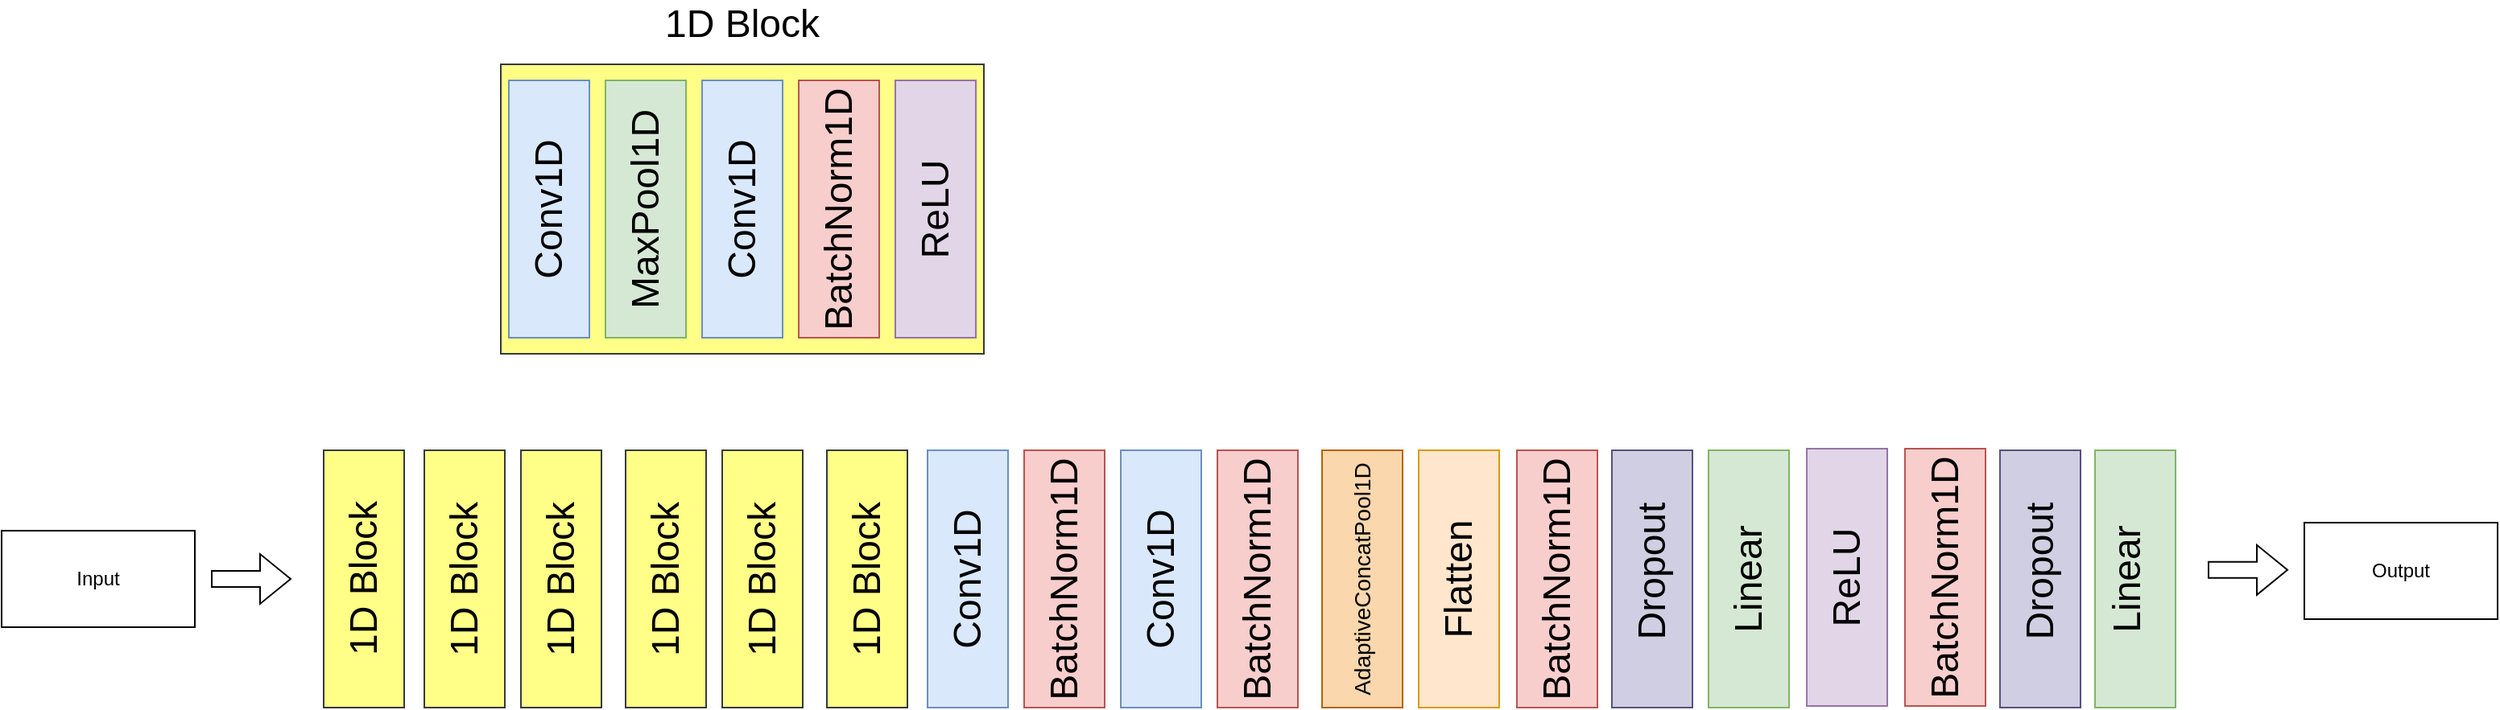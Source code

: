 <mxfile version="24.2.2" type="device">
  <diagram name="Page-1" id="osRGP6wKcZyhPvzCnX1U">
    <mxGraphModel dx="2537" dy="868" grid="1" gridSize="10" guides="1" tooltips="1" connect="1" arrows="1" fold="1" page="1" pageScale="1" pageWidth="850" pageHeight="1100" math="0" shadow="0">
      <root>
        <mxCell id="0" />
        <mxCell id="1" parent="0" />
        <mxCell id="YslABU1LW5GmAKorAFck-17" value="" style="rounded=0;whiteSpace=wrap;html=1;fillColor=#ffff88;strokeColor=#36393d;" vertex="1" parent="1">
          <mxGeometry x="160" y="70" width="300" height="180" as="geometry" />
        </mxCell>
        <mxCell id="YslABU1LW5GmAKorAFck-2" value="" style="rounded=0;whiteSpace=wrap;html=1;fillColor=#dae8fc;strokeColor=#6c8ebf;" vertex="1" parent="1">
          <mxGeometry x="165" y="80" width="50" height="160" as="geometry" />
        </mxCell>
        <mxCell id="YslABU1LW5GmAKorAFck-3" value="&lt;font style=&quot;font-size: 24px;&quot;&gt;Conv1D&lt;/font&gt;" style="text;html=1;align=center;verticalAlign=middle;whiteSpace=wrap;rounded=0;rotation=-90;" vertex="1" parent="1">
          <mxGeometry x="160" y="145" width="60" height="30" as="geometry" />
        </mxCell>
        <mxCell id="YslABU1LW5GmAKorAFck-11" value="" style="rounded=0;whiteSpace=wrap;html=1;fillColor=#d5e8d4;strokeColor=#82b366;" vertex="1" parent="1">
          <mxGeometry x="225" y="80" width="50" height="160" as="geometry" />
        </mxCell>
        <mxCell id="YslABU1LW5GmAKorAFck-4" value="&lt;font style=&quot;font-size: 24px;&quot;&gt;MaxPool1D&lt;/font&gt;" style="text;html=1;align=center;verticalAlign=middle;whiteSpace=wrap;rounded=0;rotation=-90;" vertex="1" parent="1">
          <mxGeometry x="220" y="145" width="60" height="30" as="geometry" />
        </mxCell>
        <mxCell id="YslABU1LW5GmAKorAFck-14" value="" style="rounded=0;whiteSpace=wrap;html=1;fillColor=#f8cecc;strokeColor=#b85450;" vertex="1" parent="1">
          <mxGeometry x="345" y="80" width="50" height="160" as="geometry" />
        </mxCell>
        <mxCell id="YslABU1LW5GmAKorAFck-6" value="&lt;font style=&quot;font-size: 24px;&quot;&gt;BatchNorm1D&lt;/font&gt;" style="text;html=1;align=center;verticalAlign=middle;whiteSpace=wrap;rounded=0;rotation=-90;" vertex="1" parent="1">
          <mxGeometry x="320" y="145" width="100" height="30" as="geometry" />
        </mxCell>
        <mxCell id="YslABU1LW5GmAKorAFck-13" value="" style="rounded=0;whiteSpace=wrap;html=1;fillColor=#dae8fc;strokeColor=#6c8ebf;" vertex="1" parent="1">
          <mxGeometry x="285" y="80" width="50" height="160" as="geometry" />
        </mxCell>
        <mxCell id="YslABU1LW5GmAKorAFck-15" value="" style="rounded=0;whiteSpace=wrap;html=1;fillColor=#e1d5e7;strokeColor=#9673a6;" vertex="1" parent="1">
          <mxGeometry x="405" y="80" width="50" height="160" as="geometry" />
        </mxCell>
        <mxCell id="YslABU1LW5GmAKorAFck-7" value="&lt;font style=&quot;font-size: 24px;&quot;&gt;ReLU&lt;/font&gt;" style="text;html=1;align=center;verticalAlign=middle;whiteSpace=wrap;rounded=0;rotation=-90;" vertex="1" parent="1">
          <mxGeometry x="380" y="145" width="100" height="30" as="geometry" />
        </mxCell>
        <mxCell id="YslABU1LW5GmAKorAFck-16" value="&lt;font style=&quot;font-size: 24px;&quot;&gt;Conv1D&lt;/font&gt;" style="text;html=1;align=center;verticalAlign=middle;whiteSpace=wrap;rounded=0;rotation=-90;" vertex="1" parent="1">
          <mxGeometry x="280" y="145" width="60" height="30" as="geometry" />
        </mxCell>
        <mxCell id="YslABU1LW5GmAKorAFck-19" value="&lt;font style=&quot;font-size: 24px;&quot;&gt;1D Block&lt;/font&gt;" style="text;html=1;align=center;verticalAlign=middle;whiteSpace=wrap;rounded=0;" vertex="1" parent="1">
          <mxGeometry x="245" y="30" width="130" height="30" as="geometry" />
        </mxCell>
        <mxCell id="YslABU1LW5GmAKorAFck-20" value="" style="rounded=0;whiteSpace=wrap;html=1;fillColor=#ffff88;strokeColor=#36393d;" vertex="1" parent="1">
          <mxGeometry x="50" y="310" width="50" height="160" as="geometry" />
        </mxCell>
        <mxCell id="YslABU1LW5GmAKorAFck-21" value="&lt;font style=&quot;font-size: 24px;&quot;&gt;1D Block&lt;/font&gt;" style="text;html=1;align=center;verticalAlign=middle;whiteSpace=wrap;rounded=0;rotation=-90;" vertex="1" parent="1">
          <mxGeometry x="17.5" y="375" width="115" height="30" as="geometry" />
        </mxCell>
        <mxCell id="YslABU1LW5GmAKorAFck-37" value="Input" style="rounded=0;whiteSpace=wrap;html=1;" vertex="1" parent="1">
          <mxGeometry x="-150" y="360" width="120" height="60" as="geometry" />
        </mxCell>
        <mxCell id="YslABU1LW5GmAKorAFck-39" value="" style="shape=flexArrow;endArrow=classic;html=1;rounded=0;" edge="1" parent="1">
          <mxGeometry width="50" height="50" relative="1" as="geometry">
            <mxPoint x="-20" y="390" as="sourcePoint" />
            <mxPoint x="30" y="390" as="targetPoint" />
          </mxGeometry>
        </mxCell>
        <mxCell id="YslABU1LW5GmAKorAFck-42" value="" style="rounded=0;whiteSpace=wrap;html=1;fillColor=#ffff88;strokeColor=#36393d;" vertex="1" parent="1">
          <mxGeometry x="112.5" y="310" width="50" height="160" as="geometry" />
        </mxCell>
        <mxCell id="YslABU1LW5GmAKorAFck-43" value="&lt;font style=&quot;font-size: 24px;&quot;&gt;1D Block&lt;/font&gt;" style="text;html=1;align=center;verticalAlign=middle;whiteSpace=wrap;rounded=0;rotation=-90;" vertex="1" parent="1">
          <mxGeometry x="80" y="375" width="115" height="30" as="geometry" />
        </mxCell>
        <mxCell id="YslABU1LW5GmAKorAFck-44" value="" style="rounded=0;whiteSpace=wrap;html=1;fillColor=#ffff88;strokeColor=#36393d;" vertex="1" parent="1">
          <mxGeometry x="172.5" y="310" width="50" height="160" as="geometry" />
        </mxCell>
        <mxCell id="YslABU1LW5GmAKorAFck-45" value="&lt;font style=&quot;font-size: 24px;&quot;&gt;1D Block&lt;/font&gt;" style="text;html=1;align=center;verticalAlign=middle;whiteSpace=wrap;rounded=0;rotation=-90;" vertex="1" parent="1">
          <mxGeometry x="140" y="375" width="115" height="30" as="geometry" />
        </mxCell>
        <mxCell id="YslABU1LW5GmAKorAFck-46" value="" style="rounded=0;whiteSpace=wrap;html=1;fillColor=#ffff88;strokeColor=#36393d;" vertex="1" parent="1">
          <mxGeometry x="237.5" y="310" width="50" height="160" as="geometry" />
        </mxCell>
        <mxCell id="YslABU1LW5GmAKorAFck-47" value="&lt;font style=&quot;font-size: 24px;&quot;&gt;1D Block&lt;/font&gt;" style="text;html=1;align=center;verticalAlign=middle;whiteSpace=wrap;rounded=0;rotation=-90;" vertex="1" parent="1">
          <mxGeometry x="205" y="375" width="115" height="30" as="geometry" />
        </mxCell>
        <mxCell id="YslABU1LW5GmAKorAFck-48" value="" style="rounded=0;whiteSpace=wrap;html=1;fillColor=#ffff88;strokeColor=#36393d;" vertex="1" parent="1">
          <mxGeometry x="297.5" y="310" width="50" height="160" as="geometry" />
        </mxCell>
        <mxCell id="YslABU1LW5GmAKorAFck-49" value="&lt;font style=&quot;font-size: 24px;&quot;&gt;1D Block&lt;/font&gt;" style="text;html=1;align=center;verticalAlign=middle;whiteSpace=wrap;rounded=0;rotation=-90;" vertex="1" parent="1">
          <mxGeometry x="265" y="375" width="115" height="30" as="geometry" />
        </mxCell>
        <mxCell id="YslABU1LW5GmAKorAFck-54" value="" style="rounded=0;whiteSpace=wrap;html=1;fillColor=#ffff88;strokeColor=#36393d;" vertex="1" parent="1">
          <mxGeometry x="362.5" y="310" width="50" height="160" as="geometry" />
        </mxCell>
        <mxCell id="YslABU1LW5GmAKorAFck-55" value="&lt;font style=&quot;font-size: 24px;&quot;&gt;1D Block&lt;/font&gt;" style="text;html=1;align=center;verticalAlign=middle;whiteSpace=wrap;rounded=0;rotation=-90;" vertex="1" parent="1">
          <mxGeometry x="330" y="375" width="115" height="30" as="geometry" />
        </mxCell>
        <mxCell id="YslABU1LW5GmAKorAFck-58" value="" style="rounded=0;whiteSpace=wrap;html=1;fillColor=#dae8fc;strokeColor=#6c8ebf;" vertex="1" parent="1">
          <mxGeometry x="425" y="310" width="50" height="160" as="geometry" />
        </mxCell>
        <mxCell id="YslABU1LW5GmAKorAFck-59" value="&lt;font style=&quot;font-size: 24px;&quot;&gt;Conv1D&lt;/font&gt;" style="text;html=1;align=center;verticalAlign=middle;whiteSpace=wrap;rounded=0;rotation=-90;" vertex="1" parent="1">
          <mxGeometry x="420" y="375" width="60" height="30" as="geometry" />
        </mxCell>
        <mxCell id="YslABU1LW5GmAKorAFck-60" value="" style="rounded=0;whiteSpace=wrap;html=1;fillColor=#f8cecc;strokeColor=#b85450;" vertex="1" parent="1">
          <mxGeometry x="485" y="310" width="50" height="160" as="geometry" />
        </mxCell>
        <mxCell id="YslABU1LW5GmAKorAFck-61" value="&lt;font style=&quot;font-size: 24px;&quot;&gt;BatchNorm1D&lt;/font&gt;" style="text;html=1;align=center;verticalAlign=middle;whiteSpace=wrap;rounded=0;rotation=-90;" vertex="1" parent="1">
          <mxGeometry x="460" y="375" width="100" height="30" as="geometry" />
        </mxCell>
        <mxCell id="YslABU1LW5GmAKorAFck-62" value="" style="rounded=0;whiteSpace=wrap;html=1;fillColor=#dae8fc;strokeColor=#6c8ebf;" vertex="1" parent="1">
          <mxGeometry x="545" y="310" width="50" height="160" as="geometry" />
        </mxCell>
        <mxCell id="YslABU1LW5GmAKorAFck-63" value="&lt;font style=&quot;font-size: 24px;&quot;&gt;Conv1D&lt;/font&gt;" style="text;html=1;align=center;verticalAlign=middle;whiteSpace=wrap;rounded=0;rotation=-90;" vertex="1" parent="1">
          <mxGeometry x="540" y="375" width="60" height="30" as="geometry" />
        </mxCell>
        <mxCell id="YslABU1LW5GmAKorAFck-64" value="" style="rounded=0;whiteSpace=wrap;html=1;fillColor=#f8cecc;strokeColor=#b85450;" vertex="1" parent="1">
          <mxGeometry x="605" y="310" width="50" height="160" as="geometry" />
        </mxCell>
        <mxCell id="YslABU1LW5GmAKorAFck-65" value="&lt;font style=&quot;font-size: 24px;&quot;&gt;BatchNorm1D&lt;/font&gt;" style="text;html=1;align=center;verticalAlign=middle;whiteSpace=wrap;rounded=0;rotation=-90;" vertex="1" parent="1">
          <mxGeometry x="580" y="375" width="100" height="30" as="geometry" />
        </mxCell>
        <mxCell id="YslABU1LW5GmAKorAFck-66" value="" style="rounded=0;whiteSpace=wrap;html=1;fillColor=#fad7ac;strokeColor=#b46504;" vertex="1" parent="1">
          <mxGeometry x="670" y="310" width="50" height="160" as="geometry" />
        </mxCell>
        <mxCell id="YslABU1LW5GmAKorAFck-67" value="" style="rounded=0;whiteSpace=wrap;html=1;fillColor=#ffe6cc;strokeColor=#d79b00;" vertex="1" parent="1">
          <mxGeometry x="730" y="310" width="50" height="160" as="geometry" />
        </mxCell>
        <mxCell id="YslABU1LW5GmAKorAFck-69" value="" style="rounded=0;whiteSpace=wrap;html=1;fillColor=#d0cee2;strokeColor=#56517e;" vertex="1" parent="1">
          <mxGeometry x="850" y="310" width="50" height="160" as="geometry" />
        </mxCell>
        <mxCell id="YslABU1LW5GmAKorAFck-70" value="" style="rounded=0;whiteSpace=wrap;html=1;fillColor=#d5e8d4;strokeColor=#82b366;" vertex="1" parent="1">
          <mxGeometry x="910" y="310" width="50" height="160" as="geometry" />
        </mxCell>
        <mxCell id="YslABU1LW5GmAKorAFck-74" value="" style="rounded=0;whiteSpace=wrap;html=1;fillColor=#d5e8d4;strokeColor=#82b366;" vertex="1" parent="1">
          <mxGeometry x="1150" y="310" width="50" height="160" as="geometry" />
        </mxCell>
        <mxCell id="YslABU1LW5GmAKorAFck-75" value="&lt;font style=&quot;font-size: 14px;&quot;&gt;AdaptiveConcatPool1D&lt;/font&gt;" style="text;html=1;align=center;verticalAlign=middle;whiteSpace=wrap;rounded=0;rotation=-90;" vertex="1" parent="1">
          <mxGeometry x="645" y="375" width="100" height="30" as="geometry" />
        </mxCell>
        <mxCell id="YslABU1LW5GmAKorAFck-76" value="&lt;font style=&quot;font-size: 24px;&quot;&gt;Flatten&lt;/font&gt;" style="text;html=1;align=center;verticalAlign=middle;whiteSpace=wrap;rounded=0;rotation=-90;" vertex="1" parent="1">
          <mxGeometry x="705" y="375" width="100" height="30" as="geometry" />
        </mxCell>
        <mxCell id="YslABU1LW5GmAKorAFck-78" value="&lt;font style=&quot;font-size: 24px;&quot;&gt;Dropout&lt;/font&gt;" style="text;html=1;align=center;verticalAlign=middle;whiteSpace=wrap;rounded=0;rotation=-90;" vertex="1" parent="1">
          <mxGeometry x="825" y="370" width="100" height="30" as="geometry" />
        </mxCell>
        <mxCell id="YslABU1LW5GmAKorAFck-79" value="&lt;font style=&quot;font-size: 24px;&quot;&gt;Linear&lt;/font&gt;" style="text;html=1;align=center;verticalAlign=middle;whiteSpace=wrap;rounded=0;rotation=-90;" vertex="1" parent="1">
          <mxGeometry x="885" y="375" width="100" height="30" as="geometry" />
        </mxCell>
        <mxCell id="YslABU1LW5GmAKorAFck-83" value="&lt;font style=&quot;font-size: 24px;&quot;&gt;Linear&lt;/font&gt;" style="text;html=1;align=center;verticalAlign=middle;whiteSpace=wrap;rounded=0;rotation=-90;" vertex="1" parent="1">
          <mxGeometry x="1120" y="375" width="100" height="30" as="geometry" />
        </mxCell>
        <mxCell id="YslABU1LW5GmAKorAFck-84" value="" style="rounded=0;whiteSpace=wrap;html=1;fillColor=#f8cecc;strokeColor=#b85450;" vertex="1" parent="1">
          <mxGeometry x="791" y="310" width="50" height="160" as="geometry" />
        </mxCell>
        <mxCell id="YslABU1LW5GmAKorAFck-85" value="&lt;font style=&quot;font-size: 24px;&quot;&gt;BatchNorm1D&lt;/font&gt;" style="text;html=1;align=center;verticalAlign=middle;whiteSpace=wrap;rounded=0;rotation=-90;" vertex="1" parent="1">
          <mxGeometry x="766" y="375" width="100" height="30" as="geometry" />
        </mxCell>
        <mxCell id="YslABU1LW5GmAKorAFck-86" value="" style="rounded=0;whiteSpace=wrap;html=1;fillColor=#e1d5e7;strokeColor=#9673a6;" vertex="1" parent="1">
          <mxGeometry x="971" y="309" width="50" height="160" as="geometry" />
        </mxCell>
        <mxCell id="YslABU1LW5GmAKorAFck-87" value="&lt;font style=&quot;font-size: 24px;&quot;&gt;ReLU&lt;/font&gt;" style="text;html=1;align=center;verticalAlign=middle;whiteSpace=wrap;rounded=0;rotation=-90;" vertex="1" parent="1">
          <mxGeometry x="946" y="374" width="100" height="30" as="geometry" />
        </mxCell>
        <mxCell id="YslABU1LW5GmAKorAFck-88" value="" style="rounded=0;whiteSpace=wrap;html=1;fillColor=#f8cecc;strokeColor=#b85450;" vertex="1" parent="1">
          <mxGeometry x="1032" y="309" width="50" height="160" as="geometry" />
        </mxCell>
        <mxCell id="YslABU1LW5GmAKorAFck-89" value="&lt;font style=&quot;font-size: 24px;&quot;&gt;BatchNorm1D&lt;/font&gt;" style="text;html=1;align=center;verticalAlign=middle;whiteSpace=wrap;rounded=0;rotation=-90;" vertex="1" parent="1">
          <mxGeometry x="1007" y="374" width="100" height="30" as="geometry" />
        </mxCell>
        <mxCell id="YslABU1LW5GmAKorAFck-90" value="" style="rounded=0;whiteSpace=wrap;html=1;fillColor=#d0cee2;strokeColor=#56517e;" vertex="1" parent="1">
          <mxGeometry x="1091" y="310" width="50" height="160" as="geometry" />
        </mxCell>
        <mxCell id="YslABU1LW5GmAKorAFck-91" value="&lt;font style=&quot;font-size: 24px;&quot;&gt;Dropout&lt;/font&gt;" style="text;html=1;align=center;verticalAlign=middle;whiteSpace=wrap;rounded=0;rotation=-90;" vertex="1" parent="1">
          <mxGeometry x="1066" y="370" width="100" height="30" as="geometry" />
        </mxCell>
        <mxCell id="YslABU1LW5GmAKorAFck-92" value="" style="shape=flexArrow;endArrow=classic;html=1;rounded=0;" edge="1" parent="1">
          <mxGeometry width="50" height="50" relative="1" as="geometry">
            <mxPoint x="1220" y="384.41" as="sourcePoint" />
            <mxPoint x="1270" y="384.41" as="targetPoint" />
          </mxGeometry>
        </mxCell>
        <mxCell id="YslABU1LW5GmAKorAFck-93" value="Output" style="rounded=0;whiteSpace=wrap;html=1;" vertex="1" parent="1">
          <mxGeometry x="1280" y="355" width="120" height="60" as="geometry" />
        </mxCell>
      </root>
    </mxGraphModel>
  </diagram>
</mxfile>

